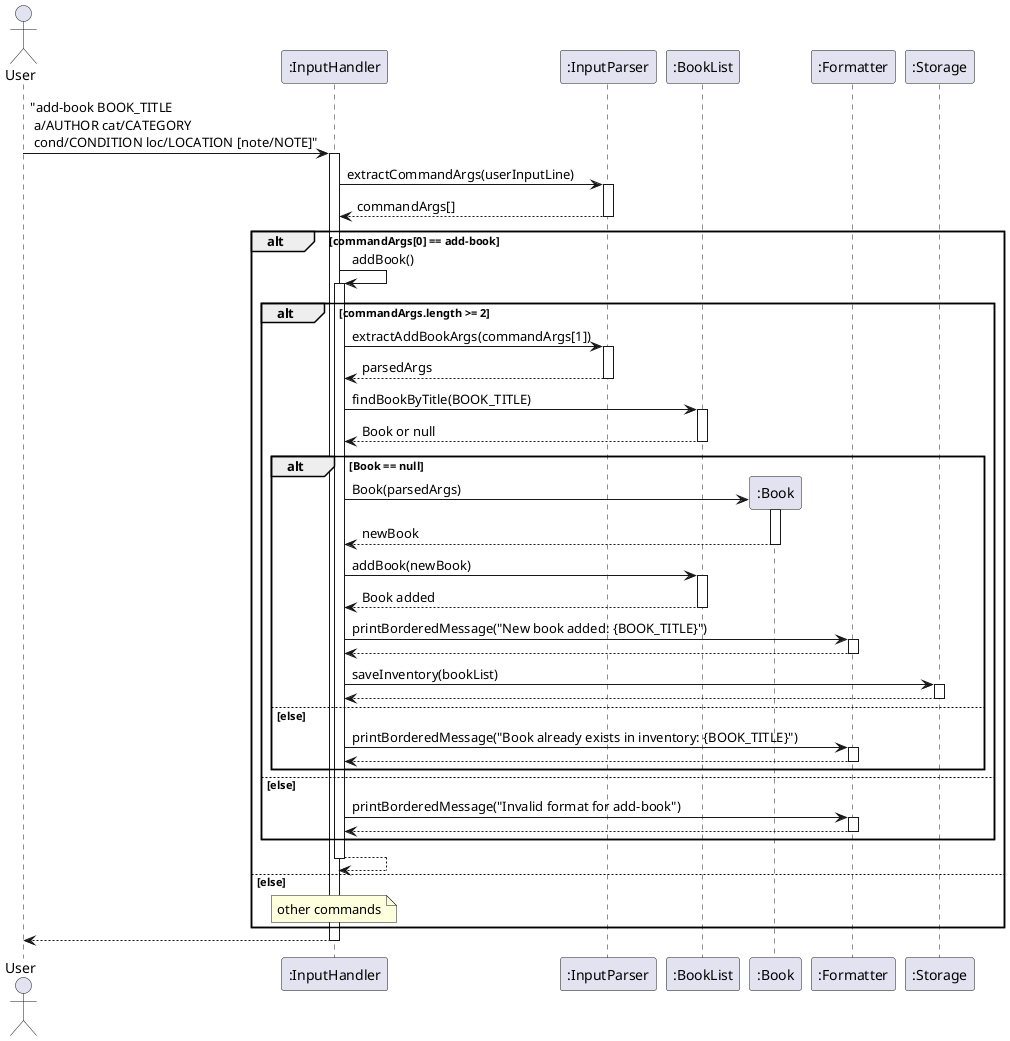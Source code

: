 @startuml
actor User
participant InputHandler as ":InputHandler"
participant InputParser as ":InputParser"
participant BookList as ":BookList"
participant Book as ":Book"
participant Formatter as ":Formatter"
participant Storage as ":Storage"

User -> InputHandler: "add-book BOOK_TITLE \n a/AUTHOR cat/CATEGORY \n cond/CONDITION loc/LOCATION [note/NOTE]"
activate InputHandler

InputHandler -> InputParser: extractCommandArgs(userInputLine)
activate InputParser

InputParser --> InputHandler: commandArgs[]
deactivate InputParser

alt commandArgs[0] == add-book
    InputHandler -> InputHandler : addBook()
    activate InputHandler

alt commandArgs.length >= 2
    InputHandler -> InputParser: extractAddBookArgs(commandArgs[1])
    activate InputParser

    InputParser --> InputHandler: parsedArgs
    deactivate InputParser

    InputHandler -> BookList: findBookByTitle(BOOK_TITLE)
    activate BookList

    BookList --> InputHandler: Book or null
    deactivate BookList

    alt Book == null
        InputHandler -> Book ** : Book(parsedArgs)
        activate Book 

        Book --> InputHandler : newBook
        deactivate Book

        InputHandler -> BookList: addBook(newBook)
        activate BookList


        BookList --> InputHandler: Book added
        deactivate BookList

        InputHandler -> Formatter: printBorderedMessage("New book added: {BOOK_TITLE}")
        activate Formatter

        Formatter --> InputHandler
        deactivate Formatter

        InputHandler -> Storage: saveInventory(bookList)
        activate Storage

        Storage --> InputHandler
        deactivate Storage


    else else
        InputHandler -> Formatter: printBorderedMessage("Book already exists in inventory: {BOOK_TITLE}")
        activate Formatter
        Formatter --> InputHandler
        deactivate Formatter
    end

    else else
        InputHandler -> Formatter: printBorderedMessage("Invalid format for add-book")
        activate Formatter
        Formatter --> InputHandler
        deactivate Formatter
    end

InputHandler --> InputHandler
deactivate InputHandler

else else
    note over InputHandler : other commands
end

InputHandler --> User
deactivate InputHandler
@enduml
